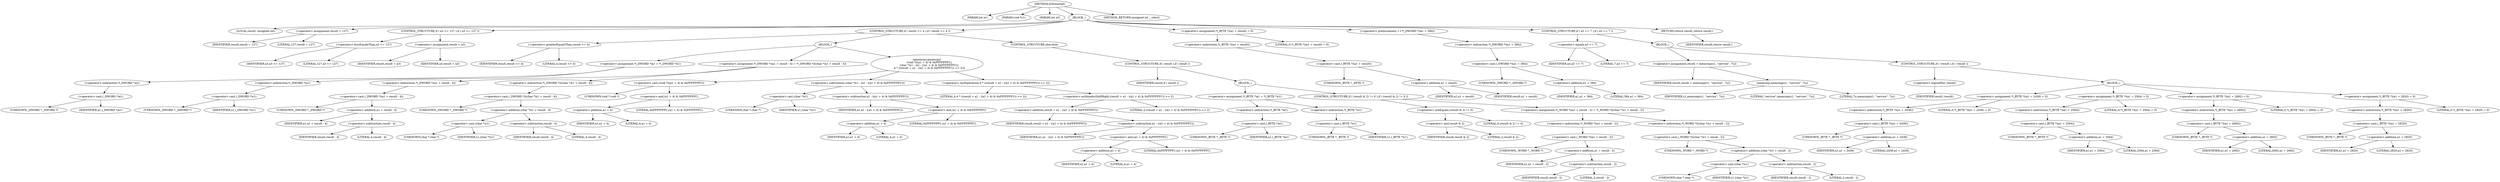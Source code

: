 digraph IGDstartelt {  
"1000102" [label = "(METHOD,IGDstartelt)" ]
"1000103" [label = "(PARAM,int a1)" ]
"1000104" [label = "(PARAM,void *s1)" ]
"1000105" [label = "(PARAM,int a3)" ]
"1000106" [label = "(BLOCK,,)" ]
"1000107" [label = "(LOCAL,result: unsigned int)" ]
"1000108" [label = "(<operator>.assignment,result = 127)" ]
"1000109" [label = "(IDENTIFIER,result,result = 127)" ]
"1000110" [label = "(LITERAL,127,result = 127)" ]
"1000111" [label = "(CONTROL_STRUCTURE,if ( a3 <= 127 ),if ( a3 <= 127 ))" ]
"1000112" [label = "(<operator>.lessEqualsThan,a3 <= 127)" ]
"1000113" [label = "(IDENTIFIER,a3,a3 <= 127)" ]
"1000114" [label = "(LITERAL,127,a3 <= 127)" ]
"1000115" [label = "(<operator>.assignment,result = a3)" ]
"1000116" [label = "(IDENTIFIER,result,result = a3)" ]
"1000117" [label = "(IDENTIFIER,a3,result = a3)" ]
"1000118" [label = "(CONTROL_STRUCTURE,if ( result >= 4 ),if ( result >= 4 ))" ]
"1000119" [label = "(<operator>.greaterEqualsThan,result >= 4)" ]
"1000120" [label = "(IDENTIFIER,result,result >= 4)" ]
"1000121" [label = "(LITERAL,4,result >= 4)" ]
"1000122" [label = "(BLOCK,,)" ]
"1000123" [label = "(<operator>.assignment,*(_DWORD *)a1 = *(_DWORD *)s1)" ]
"1000124" [label = "(<operator>.indirection,*(_DWORD *)a1)" ]
"1000125" [label = "(<operator>.cast,(_DWORD *)a1)" ]
"1000126" [label = "(UNKNOWN,_DWORD *,_DWORD *)" ]
"1000127" [label = "(IDENTIFIER,a1,(_DWORD *)a1)" ]
"1000128" [label = "(<operator>.indirection,*(_DWORD *)s1)" ]
"1000129" [label = "(<operator>.cast,(_DWORD *)s1)" ]
"1000130" [label = "(UNKNOWN,_DWORD *,_DWORD *)" ]
"1000131" [label = "(IDENTIFIER,s1,(_DWORD *)s1)" ]
"1000132" [label = "(<operator>.assignment,*(_DWORD *)(a1 + result - 4) = *(_DWORD *)((char *)s1 + result - 4))" ]
"1000133" [label = "(<operator>.indirection,*(_DWORD *)(a1 + result - 4))" ]
"1000134" [label = "(<operator>.cast,(_DWORD *)(a1 + result - 4))" ]
"1000135" [label = "(UNKNOWN,_DWORD *,_DWORD *)" ]
"1000136" [label = "(<operator>.addition,a1 + result - 4)" ]
"1000137" [label = "(IDENTIFIER,a1,a1 + result - 4)" ]
"1000138" [label = "(<operator>.subtraction,result - 4)" ]
"1000139" [label = "(IDENTIFIER,result,result - 4)" ]
"1000140" [label = "(LITERAL,4,result - 4)" ]
"1000141" [label = "(<operator>.indirection,*(_DWORD *)((char *)s1 + result - 4))" ]
"1000142" [label = "(<operator>.cast,(_DWORD *)((char *)s1 + result - 4))" ]
"1000143" [label = "(UNKNOWN,_DWORD *,_DWORD *)" ]
"1000144" [label = "(<operator>.addition,(char *)s1 + result - 4)" ]
"1000145" [label = "(<operator>.cast,(char *)s1)" ]
"1000146" [label = "(UNKNOWN,char *,char *)" ]
"1000147" [label = "(IDENTIFIER,s1,(char *)s1)" ]
"1000148" [label = "(<operator>.subtraction,result - 4)" ]
"1000149" [label = "(IDENTIFIER,result,result - 4)" ]
"1000150" [label = "(LITERAL,4,result - 4)" ]
"1000151" [label = "(qmemcpy,qmemcpy(\n      (void *)((a1 + 4) & 0xFFFFFFFC),\n      (char *)s1 - (a1 - ((a1 + 4) & 0xFFFFFFFC)),\n      4 * ((result + a1 - ((a1 + 4) & 0xFFFFFFFC)) >> 2)))" ]
"1000152" [label = "(<operator>.cast,(void *)((a1 + 4) & 0xFFFFFFFC))" ]
"1000153" [label = "(UNKNOWN,void *,void *)" ]
"1000154" [label = "(<operator>.and,(a1 + 4) & 0xFFFFFFFC)" ]
"1000155" [label = "(<operator>.addition,a1 + 4)" ]
"1000156" [label = "(IDENTIFIER,a1,a1 + 4)" ]
"1000157" [label = "(LITERAL,4,a1 + 4)" ]
"1000158" [label = "(LITERAL,0xFFFFFFFC,(a1 + 4) & 0xFFFFFFFC)" ]
"1000159" [label = "(<operator>.subtraction,(char *)s1 - (a1 - ((a1 + 4) & 0xFFFFFFFC)))" ]
"1000160" [label = "(<operator>.cast,(char *)s1)" ]
"1000161" [label = "(UNKNOWN,char *,char *)" ]
"1000162" [label = "(IDENTIFIER,s1,(char *)s1)" ]
"1000163" [label = "(<operator>.subtraction,a1 - ((a1 + 4) & 0xFFFFFFFC))" ]
"1000164" [label = "(IDENTIFIER,a1,a1 - ((a1 + 4) & 0xFFFFFFFC))" ]
"1000165" [label = "(<operator>.and,(a1 + 4) & 0xFFFFFFFC)" ]
"1000166" [label = "(<operator>.addition,a1 + 4)" ]
"1000167" [label = "(IDENTIFIER,a1,a1 + 4)" ]
"1000168" [label = "(LITERAL,4,a1 + 4)" ]
"1000169" [label = "(LITERAL,0xFFFFFFFC,(a1 + 4) & 0xFFFFFFFC)" ]
"1000170" [label = "(<operator>.multiplication,4 * ((result + a1 - ((a1 + 4) & 0xFFFFFFFC)) >> 2))" ]
"1000171" [label = "(LITERAL,4,4 * ((result + a1 - ((a1 + 4) & 0xFFFFFFFC)) >> 2))" ]
"1000172" [label = "(<operator>.arithmeticShiftRight,(result + a1 - ((a1 + 4) & 0xFFFFFFFC)) >> 2)" ]
"1000173" [label = "(<operator>.addition,result + a1 - ((a1 + 4) & 0xFFFFFFFC))" ]
"1000174" [label = "(IDENTIFIER,result,result + a1 - ((a1 + 4) & 0xFFFFFFFC))" ]
"1000175" [label = "(<operator>.subtraction,a1 - ((a1 + 4) & 0xFFFFFFFC))" ]
"1000176" [label = "(IDENTIFIER,a1,a1 - ((a1 + 4) & 0xFFFFFFFC))" ]
"1000177" [label = "(<operator>.and,(a1 + 4) & 0xFFFFFFFC)" ]
"1000178" [label = "(<operator>.addition,a1 + 4)" ]
"1000179" [label = "(IDENTIFIER,a1,a1 + 4)" ]
"1000180" [label = "(LITERAL,4,a1 + 4)" ]
"1000181" [label = "(LITERAL,0xFFFFFFFC,(a1 + 4) & 0xFFFFFFFC)" ]
"1000182" [label = "(LITERAL,2,(result + a1 - ((a1 + 4) & 0xFFFFFFFC)) >> 2)" ]
"1000183" [label = "(CONTROL_STRUCTURE,else,else)" ]
"1000184" [label = "(CONTROL_STRUCTURE,if ( result ),if ( result ))" ]
"1000185" [label = "(IDENTIFIER,result,if ( result ))" ]
"1000186" [label = "(BLOCK,,)" ]
"1000187" [label = "(<operator>.assignment,*(_BYTE *)a1 = *(_BYTE *)s1)" ]
"1000188" [label = "(<operator>.indirection,*(_BYTE *)a1)" ]
"1000189" [label = "(<operator>.cast,(_BYTE *)a1)" ]
"1000190" [label = "(UNKNOWN,_BYTE *,_BYTE *)" ]
"1000191" [label = "(IDENTIFIER,a1,(_BYTE *)a1)" ]
"1000192" [label = "(<operator>.indirection,*(_BYTE *)s1)" ]
"1000193" [label = "(<operator>.cast,(_BYTE *)s1)" ]
"1000194" [label = "(UNKNOWN,_BYTE *,_BYTE *)" ]
"1000195" [label = "(IDENTIFIER,s1,(_BYTE *)s1)" ]
"1000196" [label = "(CONTROL_STRUCTURE,if ( (result & 2) != 0 ),if ( (result & 2) != 0 ))" ]
"1000197" [label = "(<operator>.notEquals,(result & 2) != 0)" ]
"1000198" [label = "(<operator>.and,result & 2)" ]
"1000199" [label = "(IDENTIFIER,result,result & 2)" ]
"1000200" [label = "(LITERAL,2,result & 2)" ]
"1000201" [label = "(LITERAL,0,(result & 2) != 0)" ]
"1000202" [label = "(<operator>.assignment,*(_WORD *)(a1 + result - 2) = *(_WORD *)((char *)s1 + result - 2))" ]
"1000203" [label = "(<operator>.indirection,*(_WORD *)(a1 + result - 2))" ]
"1000204" [label = "(<operator>.cast,(_WORD *)(a1 + result - 2))" ]
"1000205" [label = "(UNKNOWN,_WORD *,_WORD *)" ]
"1000206" [label = "(<operator>.addition,a1 + result - 2)" ]
"1000207" [label = "(IDENTIFIER,a1,a1 + result - 2)" ]
"1000208" [label = "(<operator>.subtraction,result - 2)" ]
"1000209" [label = "(IDENTIFIER,result,result - 2)" ]
"1000210" [label = "(LITERAL,2,result - 2)" ]
"1000211" [label = "(<operator>.indirection,*(_WORD *)((char *)s1 + result - 2))" ]
"1000212" [label = "(<operator>.cast,(_WORD *)((char *)s1 + result - 2))" ]
"1000213" [label = "(UNKNOWN,_WORD *,_WORD *)" ]
"1000214" [label = "(<operator>.addition,(char *)s1 + result - 2)" ]
"1000215" [label = "(<operator>.cast,(char *)s1)" ]
"1000216" [label = "(UNKNOWN,char *,char *)" ]
"1000217" [label = "(IDENTIFIER,s1,(char *)s1)" ]
"1000218" [label = "(<operator>.subtraction,result - 2)" ]
"1000219" [label = "(IDENTIFIER,result,result - 2)" ]
"1000220" [label = "(LITERAL,2,result - 2)" ]
"1000221" [label = "(<operator>.assignment,*(_BYTE *)(a1 + result) = 0)" ]
"1000222" [label = "(<operator>.indirection,*(_BYTE *)(a1 + result))" ]
"1000223" [label = "(<operator>.cast,(_BYTE *)(a1 + result))" ]
"1000224" [label = "(UNKNOWN,_BYTE *,_BYTE *)" ]
"1000225" [label = "(<operator>.addition,a1 + result)" ]
"1000226" [label = "(IDENTIFIER,a1,a1 + result)" ]
"1000227" [label = "(IDENTIFIER,result,a1 + result)" ]
"1000228" [label = "(LITERAL,0,*(_BYTE *)(a1 + result) = 0)" ]
"1000229" [label = "(<operator>.preIncrement,++*(_DWORD *)(a1 + 384))" ]
"1000230" [label = "(<operator>.indirection,*(_DWORD *)(a1 + 384))" ]
"1000231" [label = "(<operator>.cast,(_DWORD *)(a1 + 384))" ]
"1000232" [label = "(UNKNOWN,_DWORD *,_DWORD *)" ]
"1000233" [label = "(<operator>.addition,a1 + 384)" ]
"1000234" [label = "(IDENTIFIER,a1,a1 + 384)" ]
"1000235" [label = "(LITERAL,384,a1 + 384)" ]
"1000236" [label = "(CONTROL_STRUCTURE,if ( a3 == 7 ),if ( a3 == 7 ))" ]
"1000237" [label = "(<operator>.equals,a3 == 7)" ]
"1000238" [label = "(IDENTIFIER,a3,a3 == 7)" ]
"1000239" [label = "(LITERAL,7,a3 == 7)" ]
"1000240" [label = "(BLOCK,,)" ]
"1000241" [label = "(<operator>.assignment,result = memcmp(s1, \"service\", 7u))" ]
"1000242" [label = "(IDENTIFIER,result,result = memcmp(s1, \"service\", 7u))" ]
"1000243" [label = "(memcmp,memcmp(s1, \"service\", 7u))" ]
"1000244" [label = "(IDENTIFIER,s1,memcmp(s1, \"service\", 7u))" ]
"1000245" [label = "(LITERAL,\"service\",memcmp(s1, \"service\", 7u))" ]
"1000246" [label = "(LITERAL,7u,memcmp(s1, \"service\", 7u))" ]
"1000247" [label = "(CONTROL_STRUCTURE,if ( !result ),if ( !result ))" ]
"1000248" [label = "(<operator>.logicalNot,!result)" ]
"1000249" [label = "(IDENTIFIER,result,!result)" ]
"1000250" [label = "(BLOCK,,)" ]
"1000251" [label = "(<operator>.assignment,*(_BYTE *)(a1 + 2436) = 0)" ]
"1000252" [label = "(<operator>.indirection,*(_BYTE *)(a1 + 2436))" ]
"1000253" [label = "(<operator>.cast,(_BYTE *)(a1 + 2436))" ]
"1000254" [label = "(UNKNOWN,_BYTE *,_BYTE *)" ]
"1000255" [label = "(<operator>.addition,a1 + 2436)" ]
"1000256" [label = "(IDENTIFIER,a1,a1 + 2436)" ]
"1000257" [label = "(LITERAL,2436,a1 + 2436)" ]
"1000258" [label = "(LITERAL,0,*(_BYTE *)(a1 + 2436) = 0)" ]
"1000259" [label = "(<operator>.assignment,*(_BYTE *)(a1 + 2564) = 0)" ]
"1000260" [label = "(<operator>.indirection,*(_BYTE *)(a1 + 2564))" ]
"1000261" [label = "(<operator>.cast,(_BYTE *)(a1 + 2564))" ]
"1000262" [label = "(UNKNOWN,_BYTE *,_BYTE *)" ]
"1000263" [label = "(<operator>.addition,a1 + 2564)" ]
"1000264" [label = "(IDENTIFIER,a1,a1 + 2564)" ]
"1000265" [label = "(LITERAL,2564,a1 + 2564)" ]
"1000266" [label = "(LITERAL,0,*(_BYTE *)(a1 + 2564) = 0)" ]
"1000267" [label = "(<operator>.assignment,*(_BYTE *)(a1 + 2692) = 0)" ]
"1000268" [label = "(<operator>.indirection,*(_BYTE *)(a1 + 2692))" ]
"1000269" [label = "(<operator>.cast,(_BYTE *)(a1 + 2692))" ]
"1000270" [label = "(UNKNOWN,_BYTE *,_BYTE *)" ]
"1000271" [label = "(<operator>.addition,a1 + 2692)" ]
"1000272" [label = "(IDENTIFIER,a1,a1 + 2692)" ]
"1000273" [label = "(LITERAL,2692,a1 + 2692)" ]
"1000274" [label = "(LITERAL,0,*(_BYTE *)(a1 + 2692) = 0)" ]
"1000275" [label = "(<operator>.assignment,*(_BYTE *)(a1 + 2820) = 0)" ]
"1000276" [label = "(<operator>.indirection,*(_BYTE *)(a1 + 2820))" ]
"1000277" [label = "(<operator>.cast,(_BYTE *)(a1 + 2820))" ]
"1000278" [label = "(UNKNOWN,_BYTE *,_BYTE *)" ]
"1000279" [label = "(<operator>.addition,a1 + 2820)" ]
"1000280" [label = "(IDENTIFIER,a1,a1 + 2820)" ]
"1000281" [label = "(LITERAL,2820,a1 + 2820)" ]
"1000282" [label = "(LITERAL,0,*(_BYTE *)(a1 + 2820) = 0)" ]
"1000283" [label = "(RETURN,return result;,return result;)" ]
"1000284" [label = "(IDENTIFIER,result,return result;)" ]
"1000285" [label = "(METHOD_RETURN,unsigned int __cdecl)" ]
  "1000102" -> "1000103" 
  "1000102" -> "1000104" 
  "1000102" -> "1000105" 
  "1000102" -> "1000106" 
  "1000102" -> "1000285" 
  "1000106" -> "1000107" 
  "1000106" -> "1000108" 
  "1000106" -> "1000111" 
  "1000106" -> "1000118" 
  "1000106" -> "1000221" 
  "1000106" -> "1000229" 
  "1000106" -> "1000236" 
  "1000106" -> "1000283" 
  "1000108" -> "1000109" 
  "1000108" -> "1000110" 
  "1000111" -> "1000112" 
  "1000111" -> "1000115" 
  "1000112" -> "1000113" 
  "1000112" -> "1000114" 
  "1000115" -> "1000116" 
  "1000115" -> "1000117" 
  "1000118" -> "1000119" 
  "1000118" -> "1000122" 
  "1000118" -> "1000183" 
  "1000119" -> "1000120" 
  "1000119" -> "1000121" 
  "1000122" -> "1000123" 
  "1000122" -> "1000132" 
  "1000122" -> "1000151" 
  "1000123" -> "1000124" 
  "1000123" -> "1000128" 
  "1000124" -> "1000125" 
  "1000125" -> "1000126" 
  "1000125" -> "1000127" 
  "1000128" -> "1000129" 
  "1000129" -> "1000130" 
  "1000129" -> "1000131" 
  "1000132" -> "1000133" 
  "1000132" -> "1000141" 
  "1000133" -> "1000134" 
  "1000134" -> "1000135" 
  "1000134" -> "1000136" 
  "1000136" -> "1000137" 
  "1000136" -> "1000138" 
  "1000138" -> "1000139" 
  "1000138" -> "1000140" 
  "1000141" -> "1000142" 
  "1000142" -> "1000143" 
  "1000142" -> "1000144" 
  "1000144" -> "1000145" 
  "1000144" -> "1000148" 
  "1000145" -> "1000146" 
  "1000145" -> "1000147" 
  "1000148" -> "1000149" 
  "1000148" -> "1000150" 
  "1000151" -> "1000152" 
  "1000151" -> "1000159" 
  "1000151" -> "1000170" 
  "1000152" -> "1000153" 
  "1000152" -> "1000154" 
  "1000154" -> "1000155" 
  "1000154" -> "1000158" 
  "1000155" -> "1000156" 
  "1000155" -> "1000157" 
  "1000159" -> "1000160" 
  "1000159" -> "1000163" 
  "1000160" -> "1000161" 
  "1000160" -> "1000162" 
  "1000163" -> "1000164" 
  "1000163" -> "1000165" 
  "1000165" -> "1000166" 
  "1000165" -> "1000169" 
  "1000166" -> "1000167" 
  "1000166" -> "1000168" 
  "1000170" -> "1000171" 
  "1000170" -> "1000172" 
  "1000172" -> "1000173" 
  "1000172" -> "1000182" 
  "1000173" -> "1000174" 
  "1000173" -> "1000175" 
  "1000175" -> "1000176" 
  "1000175" -> "1000177" 
  "1000177" -> "1000178" 
  "1000177" -> "1000181" 
  "1000178" -> "1000179" 
  "1000178" -> "1000180" 
  "1000183" -> "1000184" 
  "1000184" -> "1000185" 
  "1000184" -> "1000186" 
  "1000186" -> "1000187" 
  "1000186" -> "1000196" 
  "1000187" -> "1000188" 
  "1000187" -> "1000192" 
  "1000188" -> "1000189" 
  "1000189" -> "1000190" 
  "1000189" -> "1000191" 
  "1000192" -> "1000193" 
  "1000193" -> "1000194" 
  "1000193" -> "1000195" 
  "1000196" -> "1000197" 
  "1000196" -> "1000202" 
  "1000197" -> "1000198" 
  "1000197" -> "1000201" 
  "1000198" -> "1000199" 
  "1000198" -> "1000200" 
  "1000202" -> "1000203" 
  "1000202" -> "1000211" 
  "1000203" -> "1000204" 
  "1000204" -> "1000205" 
  "1000204" -> "1000206" 
  "1000206" -> "1000207" 
  "1000206" -> "1000208" 
  "1000208" -> "1000209" 
  "1000208" -> "1000210" 
  "1000211" -> "1000212" 
  "1000212" -> "1000213" 
  "1000212" -> "1000214" 
  "1000214" -> "1000215" 
  "1000214" -> "1000218" 
  "1000215" -> "1000216" 
  "1000215" -> "1000217" 
  "1000218" -> "1000219" 
  "1000218" -> "1000220" 
  "1000221" -> "1000222" 
  "1000221" -> "1000228" 
  "1000222" -> "1000223" 
  "1000223" -> "1000224" 
  "1000223" -> "1000225" 
  "1000225" -> "1000226" 
  "1000225" -> "1000227" 
  "1000229" -> "1000230" 
  "1000230" -> "1000231" 
  "1000231" -> "1000232" 
  "1000231" -> "1000233" 
  "1000233" -> "1000234" 
  "1000233" -> "1000235" 
  "1000236" -> "1000237" 
  "1000236" -> "1000240" 
  "1000237" -> "1000238" 
  "1000237" -> "1000239" 
  "1000240" -> "1000241" 
  "1000240" -> "1000247" 
  "1000241" -> "1000242" 
  "1000241" -> "1000243" 
  "1000243" -> "1000244" 
  "1000243" -> "1000245" 
  "1000243" -> "1000246" 
  "1000247" -> "1000248" 
  "1000247" -> "1000250" 
  "1000248" -> "1000249" 
  "1000250" -> "1000251" 
  "1000250" -> "1000259" 
  "1000250" -> "1000267" 
  "1000250" -> "1000275" 
  "1000251" -> "1000252" 
  "1000251" -> "1000258" 
  "1000252" -> "1000253" 
  "1000253" -> "1000254" 
  "1000253" -> "1000255" 
  "1000255" -> "1000256" 
  "1000255" -> "1000257" 
  "1000259" -> "1000260" 
  "1000259" -> "1000266" 
  "1000260" -> "1000261" 
  "1000261" -> "1000262" 
  "1000261" -> "1000263" 
  "1000263" -> "1000264" 
  "1000263" -> "1000265" 
  "1000267" -> "1000268" 
  "1000267" -> "1000274" 
  "1000268" -> "1000269" 
  "1000269" -> "1000270" 
  "1000269" -> "1000271" 
  "1000271" -> "1000272" 
  "1000271" -> "1000273" 
  "1000275" -> "1000276" 
  "1000275" -> "1000282" 
  "1000276" -> "1000277" 
  "1000277" -> "1000278" 
  "1000277" -> "1000279" 
  "1000279" -> "1000280" 
  "1000279" -> "1000281" 
  "1000283" -> "1000284" 
}

